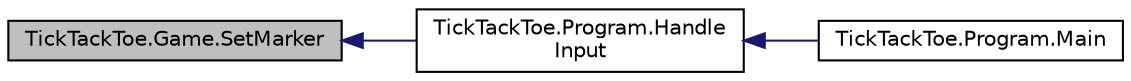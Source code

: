 digraph "TickTackToe.Game.SetMarker"
{
  edge [fontname="Helvetica",fontsize="10",labelfontname="Helvetica",labelfontsize="10"];
  node [fontname="Helvetica",fontsize="10",shape=record];
  rankdir="LR";
  Node15 [label="TickTackToe.Game.SetMarker",height=0.2,width=0.4,color="black", fillcolor="grey75", style="filled", fontcolor="black"];
  Node15 -> Node16 [dir="back",color="midnightblue",fontsize="10",style="solid",fontname="Helvetica"];
  Node16 [label="TickTackToe.Program.Handle\lInput",height=0.2,width=0.4,color="black", fillcolor="white", style="filled",URL="$class_tick_tack_toe_1_1_program.html#a3ea72b5fab108950df52d01e73d0300c",tooltip="Handles player input "];
  Node16 -> Node17 [dir="back",color="midnightblue",fontsize="10",style="solid",fontname="Helvetica"];
  Node17 [label="TickTackToe.Program.Main",height=0.2,width=0.4,color="black", fillcolor="white", style="filled",URL="$class_tick_tack_toe_1_1_program.html#acd13eea98cec9ab935f158dc9062f084",tooltip="Start game update loop "];
}
